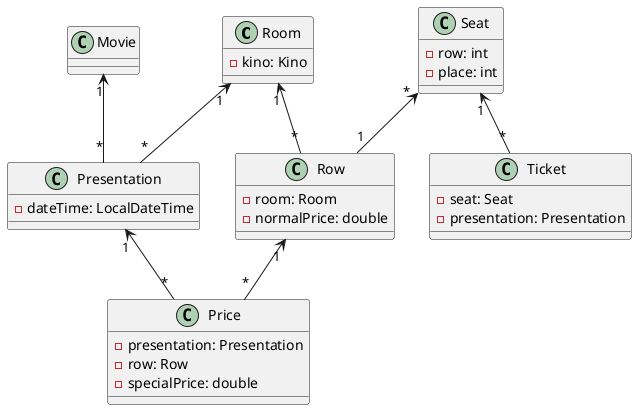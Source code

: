 @startuml
class Room{
-kino: Kino
}
class Movie{}

class Row{
-room: Room
-normalPrice: double
}

class Seat{
-row: int
-place: int
}

class Presentation{
-dateTime: LocalDateTime
}

class Price{
-presentation: Presentation
-row: Row
-specialPrice: double
}

class Ticket{
-seat: Seat
-presentation: Presentation
}

Room "1" <-- "*" Row
Room "1" <-- "*" Presentation

Movie "1" <-- "*" Presentation
Presentation "1" <-- "*" Price
Row "1" <-- "*" Price
Seat "1" <-- "*" Ticket
Seat "*" <-- "1" Row



@enduml